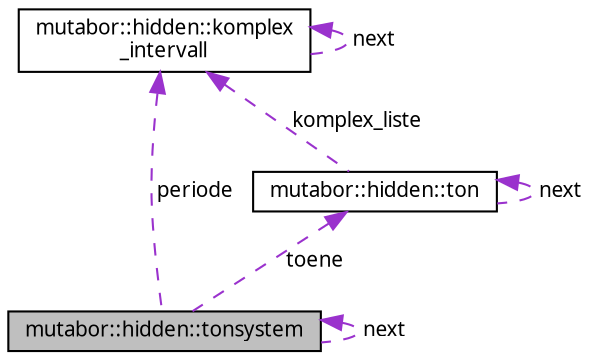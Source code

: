digraph "mutabor::hidden::tonsystem"
{
  edge [fontname="Sans",fontsize="10",labelfontname="Sans",labelfontsize="10"];
  node [fontname="Sans",fontsize="10",shape=record];
  Node1 [label="mutabor::hidden::tonsystem",height=0.2,width=0.4,color="black", fillcolor="grey75", style="filled", fontcolor="black"];
  Node1 -> Node1 [dir="back",color="darkorchid3",fontsize="10",style="dashed",label=" next" ,fontname="Sans"];
  Node2 -> Node1 [dir="back",color="darkorchid3",fontsize="10",style="dashed",label=" periode" ,fontname="Sans"];
  Node2 [label="mutabor::hidden::komplex\l_intervall",height=0.2,width=0.4,color="black", fillcolor="white", style="filled",URL="$da/dd2/structmutabor_1_1hidden_1_1komplex__intervall.html"];
  Node2 -> Node2 [dir="back",color="darkorchid3",fontsize="10",style="dashed",label=" next" ,fontname="Sans"];
  Node3 -> Node1 [dir="back",color="darkorchid3",fontsize="10",style="dashed",label=" toene" ,fontname="Sans"];
  Node3 [label="mutabor::hidden::ton",height=0.2,width=0.4,color="black", fillcolor="white", style="filled",URL="$d6/dea/structmutabor_1_1hidden_1_1ton.html"];
  Node2 -> Node3 [dir="back",color="darkorchid3",fontsize="10",style="dashed",label=" komplex_liste" ,fontname="Sans"];
  Node3 -> Node3 [dir="back",color="darkorchid3",fontsize="10",style="dashed",label=" next" ,fontname="Sans"];
}

